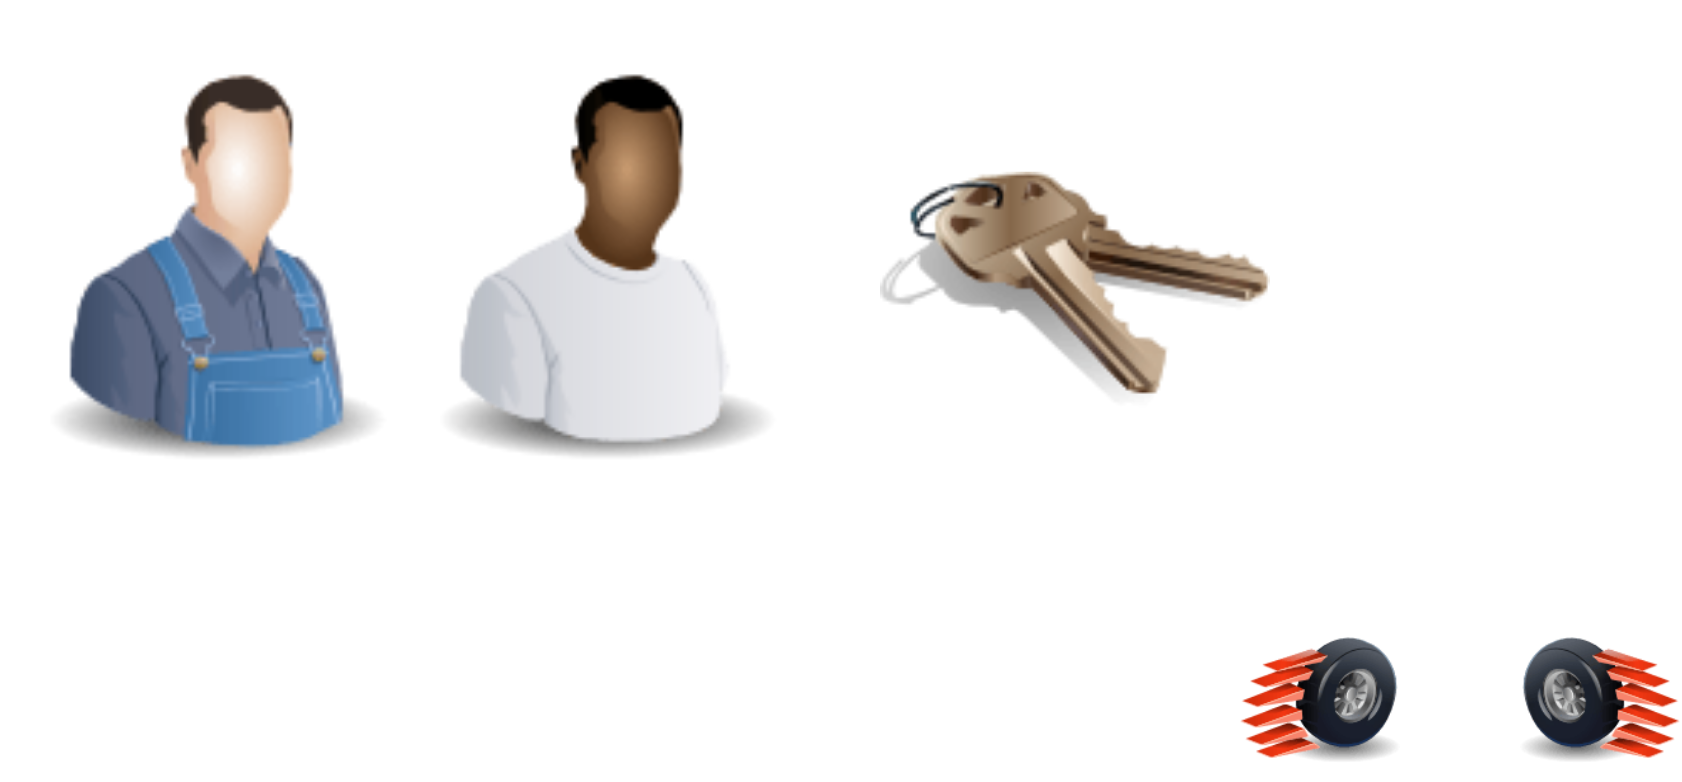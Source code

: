 <mxfile version="26.0.4">
  <diagram name="Page-1" id="LUMhqCeEjPLuG31W3qSJ">
    <mxGraphModel dx="1434" dy="956" grid="1" gridSize="10" guides="1" tooltips="1" connect="1" arrows="1" fold="1" page="1" pageScale="1" pageWidth="1169" pageHeight="827" math="0" shadow="0">
      <root>
        <mxCell id="0" />
        <mxCell id="1" parent="0" />
        <mxCell id="Nr4wXi_Kh9J-_Lrvl492-2" value="" style="image;html=1;image=img/lib/clip_art/people/Worker_Black_128x128.png" parent="1" vertex="1">
          <mxGeometry x="265" y="40" width="215" height="250" as="geometry" />
        </mxCell>
        <mxCell id="Nr4wXi_Kh9J-_Lrvl492-3" value="" style="image;html=1;image=img/lib/clip_art/general/Keys_128x128.png" parent="1" vertex="1">
          <mxGeometry x="510" y="120" width="195" height="130" as="geometry" />
        </mxCell>
        <mxCell id="Nr4wXi_Kh9J-_Lrvl492-4" value="" style="image;html=1;image=img/lib/clip_art/people/Farmer_Man_128x128.png" parent="1" vertex="1">
          <mxGeometry x="70" y="50" width="215" height="230" as="geometry" />
        </mxCell>
        <mxCell id="xeI1ki88yzmFSzl8Rv86-1" value="" style="image;html=1;image=img/lib/clip_art/general/Tire_128x128.png" vertex="1" parent="1">
          <mxGeometry x="690" y="350" width="80" height="80" as="geometry" />
        </mxCell>
        <mxCell id="xeI1ki88yzmFSzl8Rv86-2" value="" style="image;html=1;image=img/lib/clip_art/general/Tire_128x128.png;flipH=1;" vertex="1" parent="1">
          <mxGeometry x="830" y="350" width="80" height="80" as="geometry" />
        </mxCell>
      </root>
    </mxGraphModel>
  </diagram>
</mxfile>
